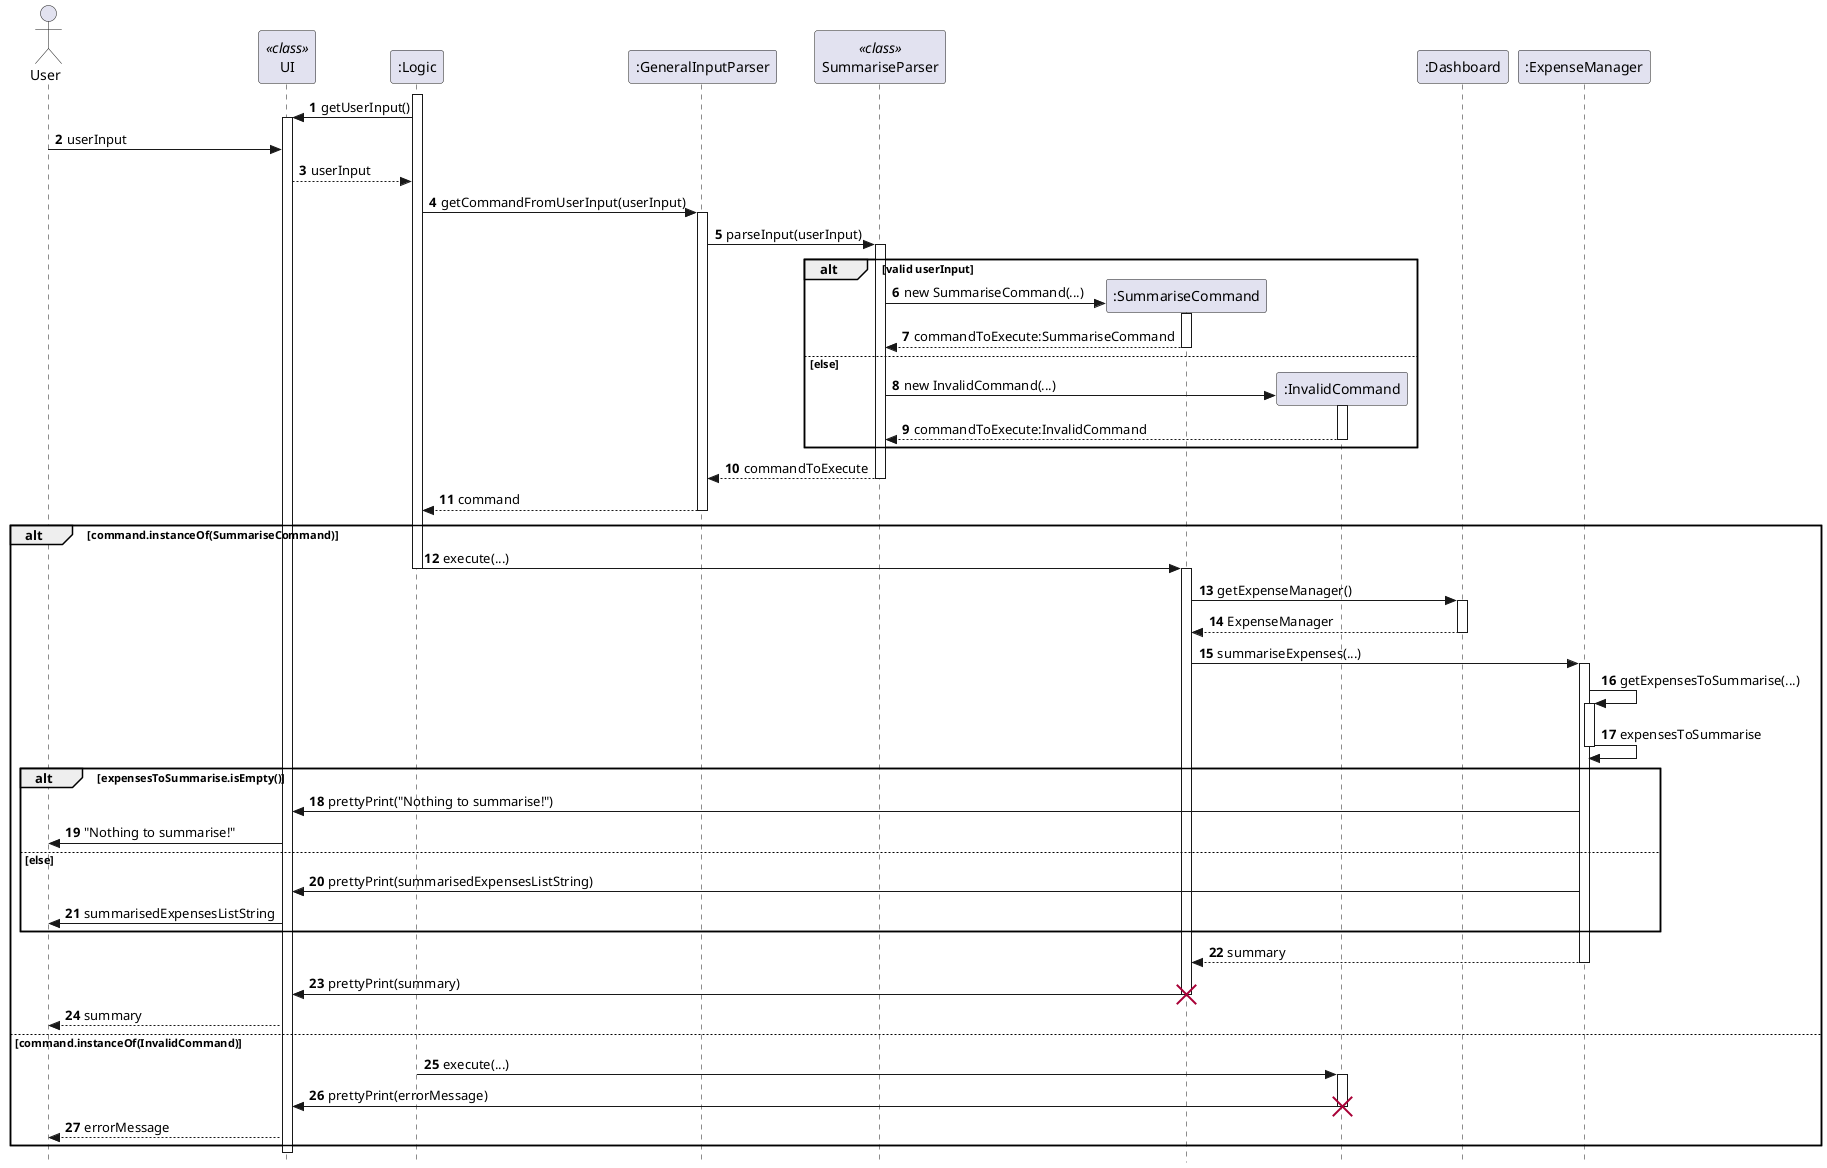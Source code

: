@startuml
'https://plantuml.com/sequence-diagram

skinparam Style strictuml
autonumber
actor User
participant UI << class >>
participant ":Logic" as Logic
activate Logic
participant ":GeneralInputParser" as GeneralInputParser
participant SummariseParser << class >>

participant ":SummariseCommand" as SummariseCommand order 28
participant ":InvalidCommand" as InvalidCommand order 29
participant ":Dashboard" as Dashboard order 30
participant ":ExpenseManager" as ExpenseManager order 31

Logic -> UI ++ : getUserInput()

User -> UI : userInput
UI --> Logic : userInput

Logic -> GeneralInputParser ++ : getCommandFromUserInput(userInput)
GeneralInputParser -> SummariseParser ++ : parseInput(userInput)
alt valid userInput
    SummariseParser -> SummariseCommand ** : new SummariseCommand(...)
    activate SummariseCommand
    SummariseCommand --> SummariseParser --: commandToExecute:SummariseCommand
else else
    SummariseParser -> InvalidCommand ** : new InvalidCommand(...)
    activate InvalidCommand
    InvalidCommand --> SummariseParser -- : commandToExecute:InvalidCommand
end

SummariseParser --> GeneralInputParser -- : commandToExecute
GeneralInputParser --> Logic -- : command

alt command.instanceOf(SummariseCommand)
    Logic -> SummariseCommand -- : execute(...)
    activate SummariseCommand
    SummariseCommand -> Dashboard ++ : getExpenseManager()
    Dashboard --> SummariseCommand -- : ExpenseManager
    SummariseCommand -> ExpenseManager ++ : summariseExpenses(...)
    ExpenseManager -> ExpenseManager ++ : getExpensesToSummarise(...)
    ExpenseManager -> ExpenseManager -- : expensesToSummarise
    alt expensesToSummarise.isEmpty()
        ExpenseManager -> UI : prettyPrint("Nothing to summarise!")
        UI -> User : "Nothing to summarise!"
    else else
        ExpenseManager -> UI : prettyPrint(summarisedExpensesListString)
        UI -> User : summarisedExpensesListString
    end
    ExpenseManager --> SummariseCommand -- : summary
    SummariseCommand -> UI -- : prettyPrint(summary)
    destroy SummariseCommand
    UI --> User : summary
else command.instanceOf(InvalidCommand)
    Logic -> InvalidCommand -- : execute(...)
    activate InvalidCommand
    InvalidCommand -> UI -- : prettyPrint(errorMessage)
    destroy InvalidCommand
    UI --> User : errorMessage
end
deactivate UI






@enduml